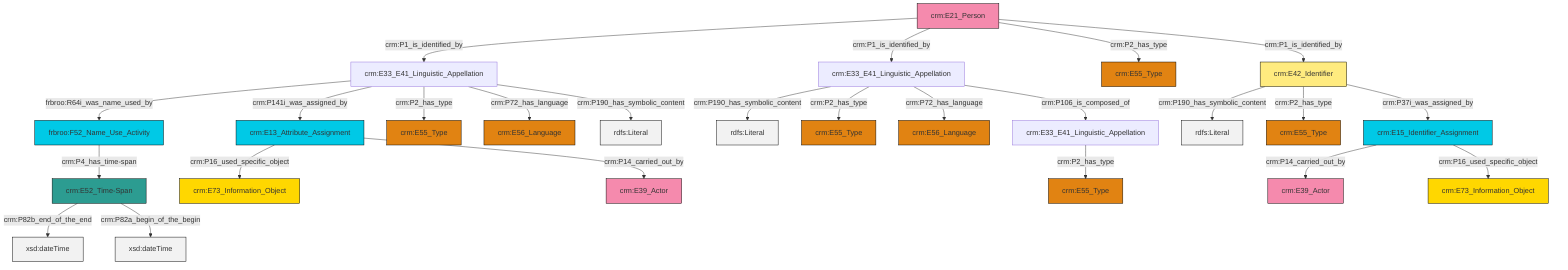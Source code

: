 graph TD
classDef Literal fill:#f2f2f2,stroke:#000000;
classDef CRM_Entity fill:#FFFFFF,stroke:#000000;
classDef Temporal_Entity fill:#00C9E6, stroke:#000000;
classDef Type fill:#E18312, stroke:#000000;
classDef Time-Span fill:#2C9C91, stroke:#000000;
classDef Appellation fill:#FFEB7F, stroke:#000000;
classDef Place fill:#008836, stroke:#000000;
classDef Persistent_Item fill:#B266B2, stroke:#000000;
classDef Conceptual_Object fill:#FFD700, stroke:#000000;
classDef Physical_Thing fill:#D2B48C, stroke:#000000;
classDef Actor fill:#f58aad, stroke:#000000;
classDef PC_Classes fill:#4ce600, stroke:#000000;
classDef Multi fill:#cccccc,stroke:#000000;

2["frbroo:F52_Name_Use_Activity"]:::Temporal_Entity -->|crm:P4_has_time-span| 3["crm:E52_Time-Span"]:::Time-Span
6["crm:E42_Identifier"]:::Appellation -->|crm:P190_has_symbolic_content| 7[rdfs:Literal]:::Literal
8["crm:E33_E41_Linguistic_Appellation"]:::Default -->|crm:P190_has_symbolic_content| 9[rdfs:Literal]:::Literal
12["crm:E13_Attribute_Assignment"]:::Temporal_Entity -->|crm:P16_used_specific_object| 13["crm:E73_Information_Object"]:::Conceptual_Object
8["crm:E33_E41_Linguistic_Appellation"]:::Default -->|crm:P2_has_type| 0["crm:E55_Type"]:::Type
15["crm:E15_Identifier_Assignment"]:::Temporal_Entity -->|crm:P14_carried_out_by| 16["crm:E39_Actor"]:::Actor
8["crm:E33_E41_Linguistic_Appellation"]:::Default -->|crm:P72_has_language| 21["crm:E56_Language"]:::Type
3["crm:E52_Time-Span"]:::Time-Span -->|crm:P82b_end_of_the_end| 24[xsd:dateTime]:::Literal
25["crm:E33_E41_Linguistic_Appellation"]:::Default -->|frbroo:R64i_was_name_used_by| 2["frbroo:F52_Name_Use_Activity"]:::Temporal_Entity
15["crm:E15_Identifier_Assignment"]:::Temporal_Entity -->|crm:P16_used_specific_object| 17["crm:E73_Information_Object"]:::Conceptual_Object
25["crm:E33_E41_Linguistic_Appellation"]:::Default -->|crm:P141i_was_assigned_by| 12["crm:E13_Attribute_Assignment"]:::Temporal_Entity
26["crm:E21_Person"]:::Actor -->|crm:P1_is_identified_by| 25["crm:E33_E41_Linguistic_Appellation"]:::Default
8["crm:E33_E41_Linguistic_Appellation"]:::Default -->|crm:P106_is_composed_of| 4["crm:E33_E41_Linguistic_Appellation"]:::Default
6["crm:E42_Identifier"]:::Appellation -->|crm:P2_has_type| 29["crm:E55_Type"]:::Type
3["crm:E52_Time-Span"]:::Time-Span -->|crm:P82a_begin_of_the_begin| 35[xsd:dateTime]:::Literal
4["crm:E33_E41_Linguistic_Appellation"]:::Default -->|crm:P2_has_type| 36["crm:E55_Type"]:::Type
25["crm:E33_E41_Linguistic_Appellation"]:::Default -->|crm:P2_has_type| 10["crm:E55_Type"]:::Type
26["crm:E21_Person"]:::Actor -->|crm:P1_is_identified_by| 8["crm:E33_E41_Linguistic_Appellation"]:::Default
26["crm:E21_Person"]:::Actor -->|crm:P2_has_type| 22["crm:E55_Type"]:::Type
6["crm:E42_Identifier"]:::Appellation -->|crm:P37i_was_assigned_by| 15["crm:E15_Identifier_Assignment"]:::Temporal_Entity
25["crm:E33_E41_Linguistic_Appellation"]:::Default -->|crm:P72_has_language| 40["crm:E56_Language"]:::Type
12["crm:E13_Attribute_Assignment"]:::Temporal_Entity -->|crm:P14_carried_out_by| 43["crm:E39_Actor"]:::Actor
26["crm:E21_Person"]:::Actor -->|crm:P1_is_identified_by| 6["crm:E42_Identifier"]:::Appellation
25["crm:E33_E41_Linguistic_Appellation"]:::Default -->|crm:P190_has_symbolic_content| 46[rdfs:Literal]:::Literal